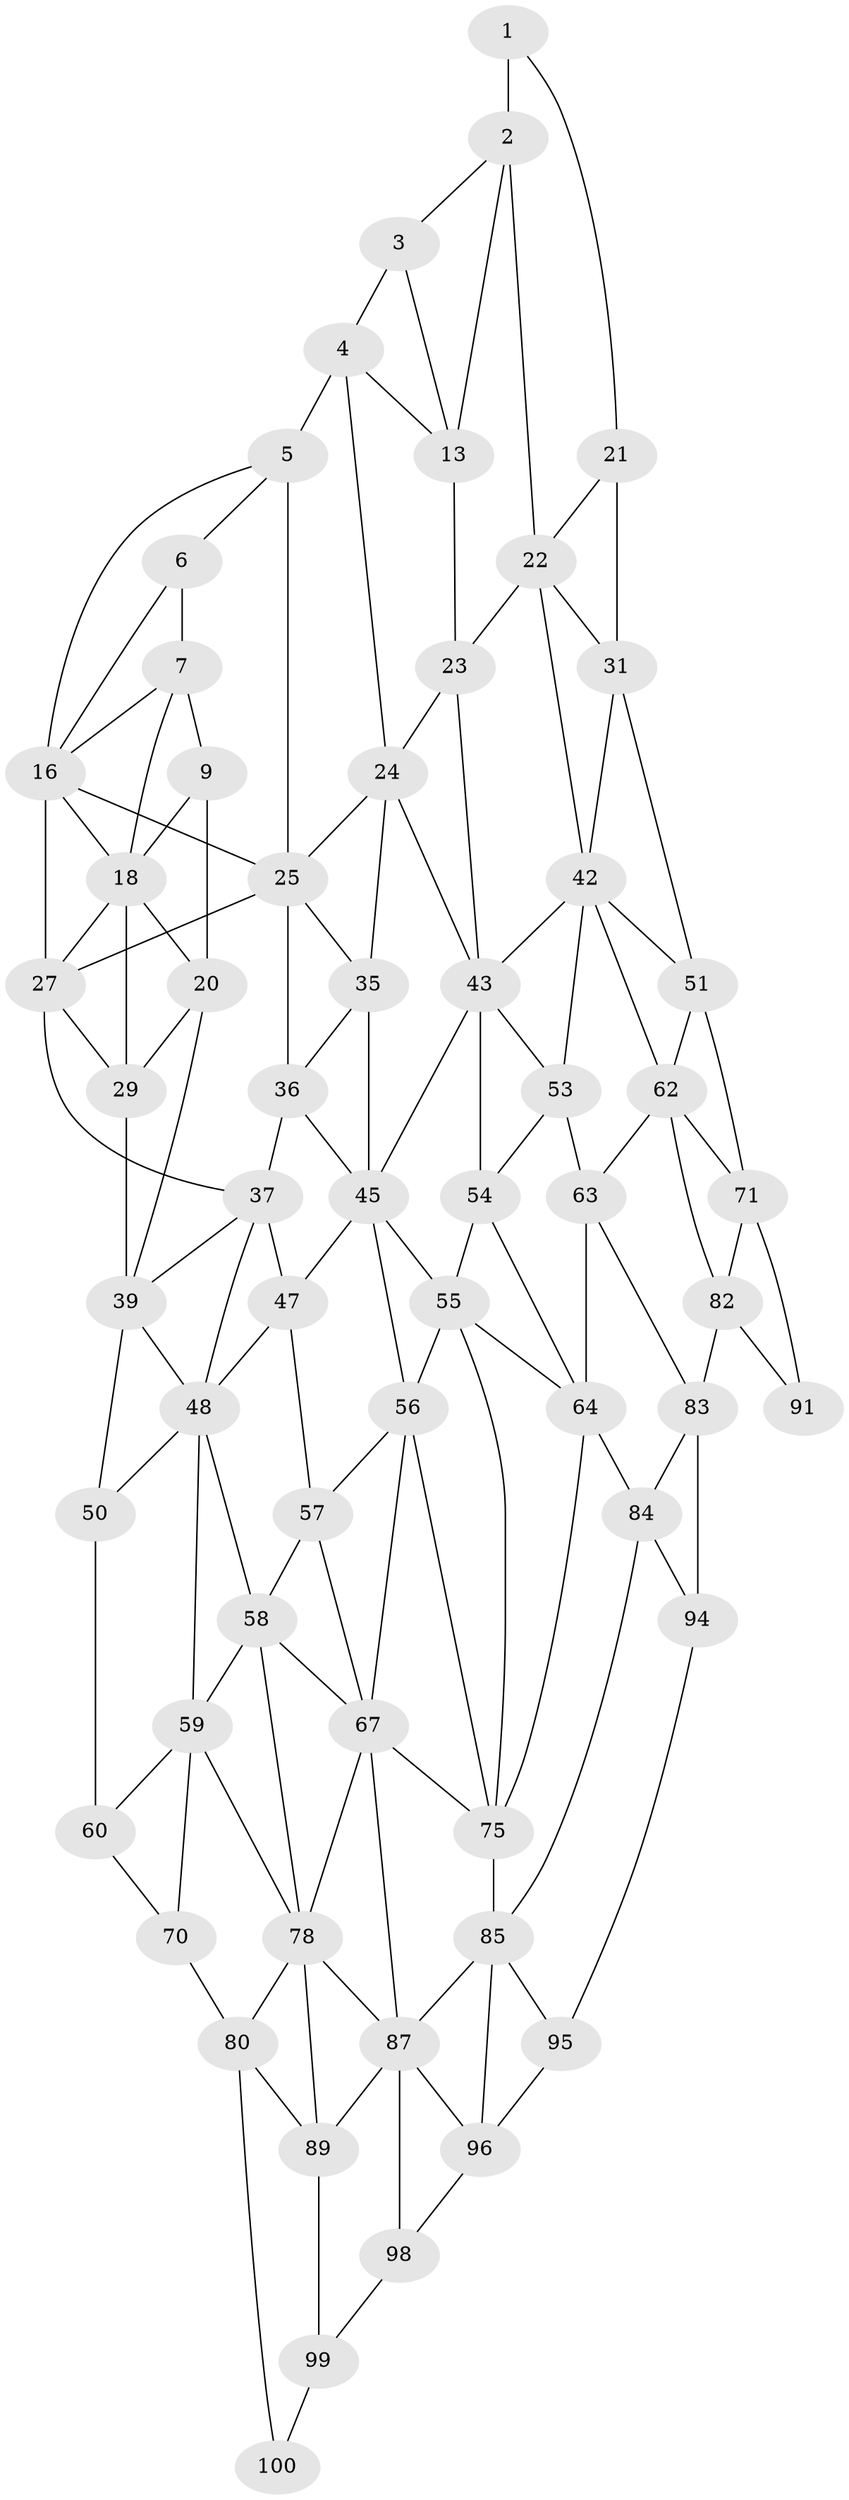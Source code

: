 // original degree distribution, {2: 0.04, 3: 0.32, 4: 0.64}
// Generated by graph-tools (version 1.1) at 2025/38/02/21/25 10:38:56]
// undirected, 61 vertices, 130 edges
graph export_dot {
graph [start="1"]
  node [color=gray90,style=filled];
  1 [super="+11"];
  2 [super="+12"];
  3;
  4 [super="+14"];
  5 [super="+15"];
  6;
  7 [super="+8"];
  9 [super="+10"];
  13;
  16 [super="+17"];
  18 [super="+19"];
  20 [super="+30"];
  21;
  22 [super="+32"];
  23 [super="+33"];
  24 [super="+34"];
  25 [super="+26"];
  27 [super="+28"];
  29;
  31 [super="+41"];
  35;
  36;
  37 [super="+38"];
  39 [super="+40"];
  42 [super="+52"];
  43 [super="+44"];
  45 [super="+46"];
  47;
  48 [super="+49"];
  50;
  51 [super="+61"];
  53;
  54;
  55 [super="+65"];
  56 [super="+66"];
  57;
  58 [super="+68"];
  59 [super="+69"];
  60;
  62 [super="+72"];
  63 [super="+73"];
  64 [super="+74"];
  67 [super="+77"];
  70;
  71 [super="+81"];
  75 [super="+76"];
  78 [super="+79"];
  80 [super="+90"];
  82 [super="+92"];
  83 [super="+93"];
  84;
  85 [super="+86"];
  87 [super="+88"];
  89;
  91;
  94;
  95;
  96 [super="+97"];
  98;
  99;
  100;
  1 -- 2 [weight=2];
  1 -- 21;
  2 -- 3;
  2 -- 13;
  2 -- 22;
  3 -- 13;
  3 -- 4;
  4 -- 5 [weight=2];
  4 -- 24;
  4 -- 13;
  5 -- 6;
  5 -- 16;
  5 -- 25;
  6 -- 16;
  6 -- 7;
  7 -- 9;
  7 -- 18;
  7 -- 16;
  9 -- 18;
  9 -- 20;
  13 -- 23;
  16 -- 18;
  16 -- 27;
  16 -- 25;
  18 -- 20;
  18 -- 29;
  18 -- 27;
  20 -- 29;
  20 -- 39;
  21 -- 31;
  21 -- 22;
  22 -- 23 [weight=2];
  22 -- 42;
  22 -- 31;
  23 -- 24 [weight=2];
  23 -- 43;
  24 -- 25;
  24 -- 43;
  24 -- 35;
  25 -- 35;
  25 -- 27;
  25 -- 36;
  27 -- 37 [weight=2];
  27 -- 29;
  29 -- 39;
  31 -- 42;
  31 -- 51;
  35 -- 45;
  35 -- 36;
  36 -- 37;
  36 -- 45;
  37 -- 47;
  37 -- 48;
  37 -- 39;
  39 -- 50;
  39 -- 48;
  42 -- 43;
  42 -- 51;
  42 -- 53;
  42 -- 62;
  43 -- 53;
  43 -- 45;
  43 -- 54;
  45 -- 55;
  45 -- 56;
  45 -- 47;
  47 -- 57;
  47 -- 48;
  48 -- 58;
  48 -- 50;
  48 -- 59;
  50 -- 60;
  51 -- 62;
  51 -- 71;
  53 -- 63;
  53 -- 54;
  54 -- 64;
  54 -- 55;
  55 -- 56 [weight=2];
  55 -- 64;
  55 -- 75;
  56 -- 57;
  56 -- 67;
  56 -- 75;
  57 -- 67;
  57 -- 58;
  58 -- 59 [weight=2];
  58 -- 67;
  58 -- 78;
  59 -- 60;
  59 -- 70;
  59 -- 78;
  60 -- 70;
  62 -- 63 [weight=2];
  62 -- 82;
  62 -- 71;
  63 -- 64 [weight=2];
  63 -- 83;
  64 -- 75;
  64 -- 84;
  67 -- 78;
  67 -- 87;
  67 -- 75;
  70 -- 80;
  71 -- 82;
  71 -- 91;
  75 -- 85 [weight=2];
  78 -- 87;
  78 -- 80;
  78 -- 89;
  80 -- 89;
  80 -- 100;
  82 -- 83 [weight=2];
  82 -- 91;
  83 -- 84;
  83 -- 94;
  84 -- 94;
  84 -- 85;
  85 -- 95;
  85 -- 96;
  85 -- 87;
  87 -- 89;
  87 -- 98;
  87 -- 96;
  89 -- 99;
  94 -- 95;
  95 -- 96;
  96 -- 98;
  98 -- 99;
  99 -- 100;
}
